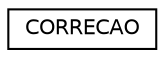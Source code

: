 digraph "Graphical Class Hierarchy"
{
  edge [fontname="Helvetica",fontsize="10",labelfontname="Helvetica",labelfontsize="10"];
  node [fontname="Helvetica",fontsize="10",shape=record];
  rankdir="LR";
  Node0 [label="CORRECAO",height=0.2,width=0.4,color="black", fillcolor="white", style="filled",URL="$structCORRECAO.html"];
}
